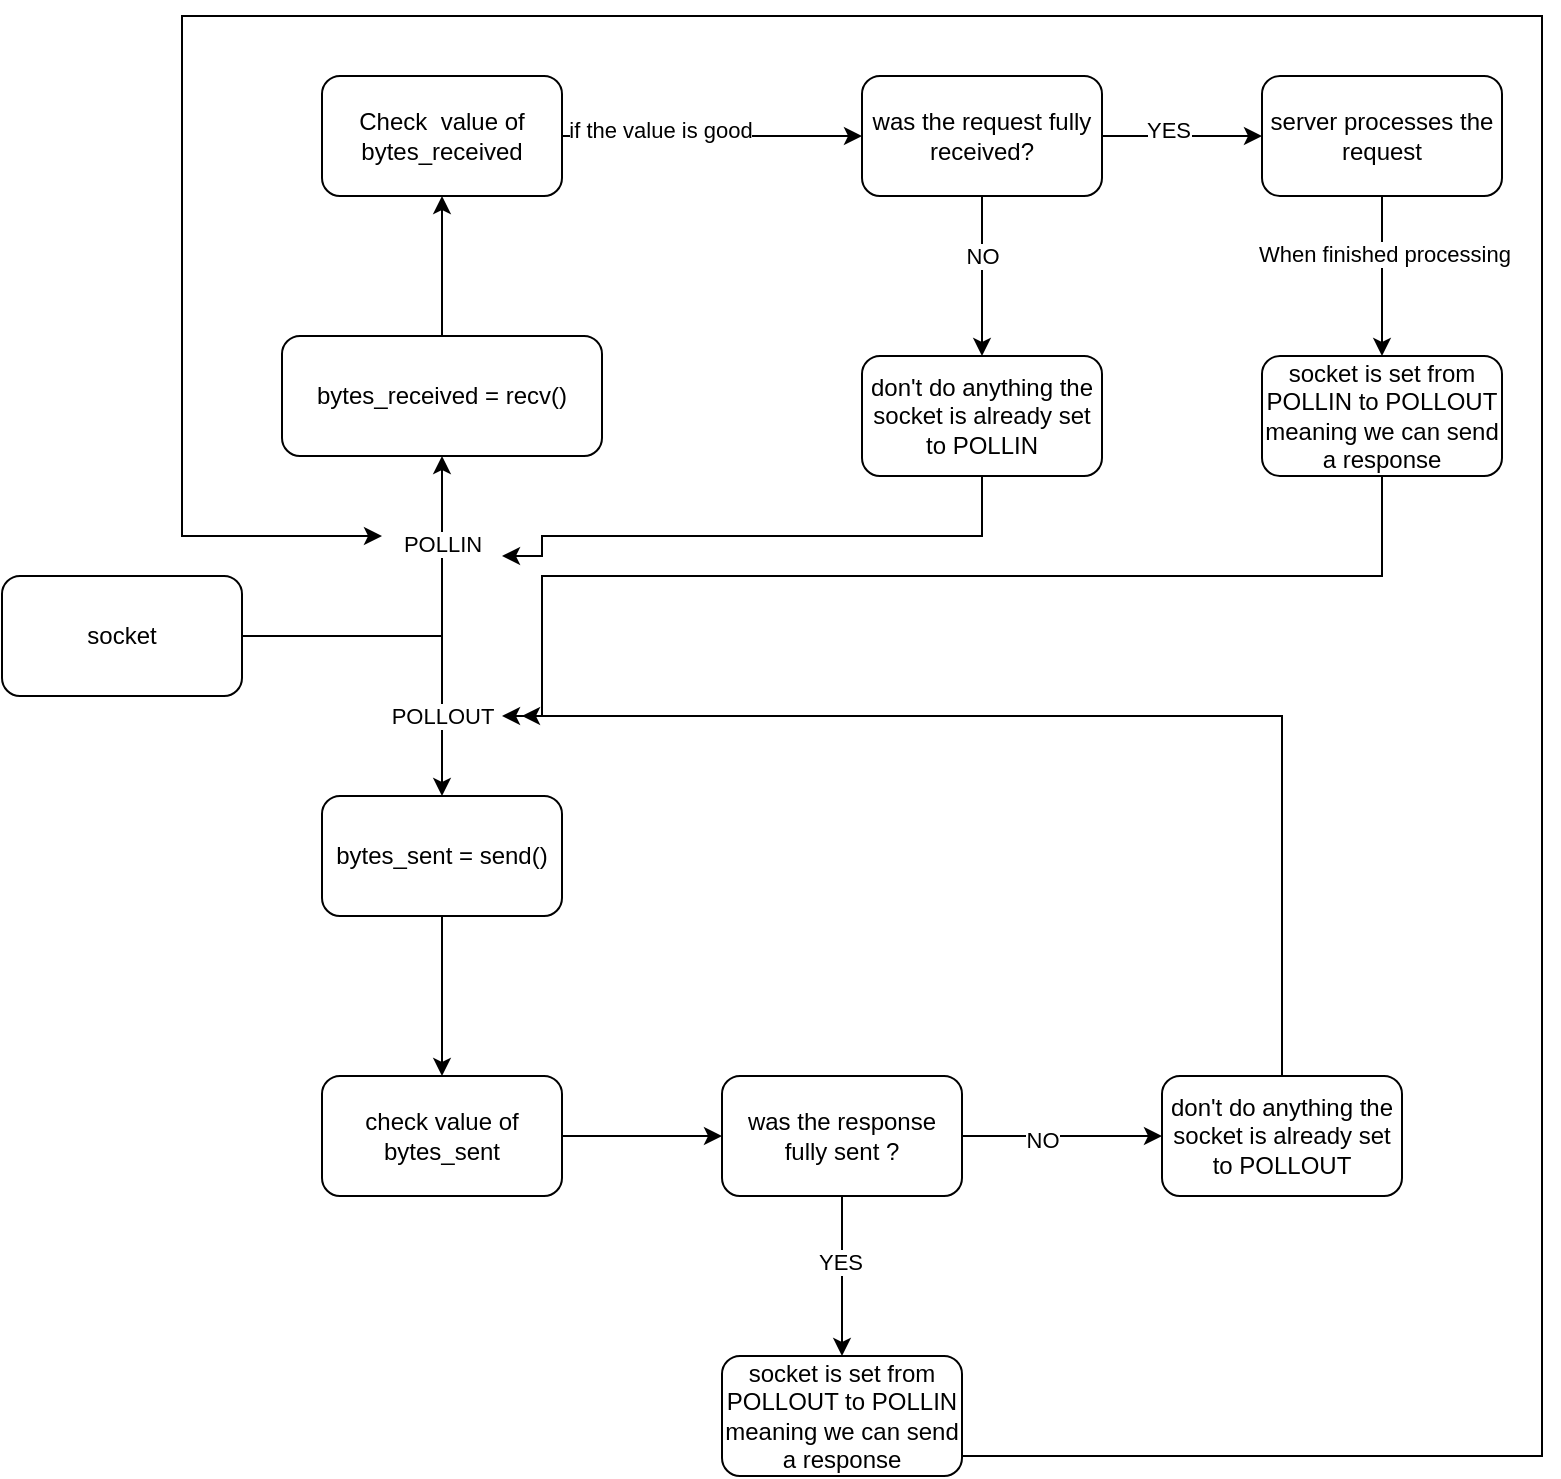 <mxfile version="21.8.2" type="github">
  <diagram id="C5RBs43oDa-KdzZeNtuy" name="Page-1">
    <mxGraphModel dx="714" dy="756" grid="1" gridSize="10" guides="1" tooltips="1" connect="1" arrows="1" fold="1" page="1" pageScale="1" pageWidth="827" pageHeight="1169" math="0" shadow="0">
      <root>
        <mxCell id="WIyWlLk6GJQsqaUBKTNV-0" />
        <mxCell id="WIyWlLk6GJQsqaUBKTNV-1" parent="WIyWlLk6GJQsqaUBKTNV-0" />
        <mxCell id="pYMs28f-keBUOKrRk7K_-54" value="POLLIN" style="edgeStyle=orthogonalEdgeStyle;rounded=0;orthogonalLoop=1;jettySize=auto;html=1;" edge="1" parent="WIyWlLk6GJQsqaUBKTNV-1" source="pYMs28f-keBUOKrRk7K_-52" target="pYMs28f-keBUOKrRk7K_-53">
          <mxGeometry x="0.538" relative="1" as="geometry">
            <mxPoint as="offset" />
          </mxGeometry>
        </mxCell>
        <mxCell id="pYMs28f-keBUOKrRk7K_-56" value="" style="edgeStyle=orthogonalEdgeStyle;rounded=0;orthogonalLoop=1;jettySize=auto;html=1;" edge="1" parent="WIyWlLk6GJQsqaUBKTNV-1">
          <mxGeometry relative="1" as="geometry">
            <mxPoint x="150" y="350" as="sourcePoint" />
            <mxPoint x="230" y="430" as="targetPoint" />
            <Array as="points">
              <mxPoint x="230" y="350" />
            </Array>
          </mxGeometry>
        </mxCell>
        <mxCell id="pYMs28f-keBUOKrRk7K_-58" value="POLLOUT" style="edgeLabel;html=1;align=center;verticalAlign=middle;resizable=0;points=[];" vertex="1" connectable="0" parent="pYMs28f-keBUOKrRk7K_-56">
          <mxGeometry x="0.557" y="1" relative="1" as="geometry">
            <mxPoint x="-1" y="-5" as="offset" />
          </mxGeometry>
        </mxCell>
        <mxCell id="pYMs28f-keBUOKrRk7K_-52" value="socket" style="rounded=1;whiteSpace=wrap;html=1;" vertex="1" parent="WIyWlLk6GJQsqaUBKTNV-1">
          <mxGeometry x="10" y="320" width="120" height="60" as="geometry" />
        </mxCell>
        <mxCell id="pYMs28f-keBUOKrRk7K_-60" value="" style="edgeStyle=orthogonalEdgeStyle;rounded=0;orthogonalLoop=1;jettySize=auto;html=1;" edge="1" parent="WIyWlLk6GJQsqaUBKTNV-1" source="pYMs28f-keBUOKrRk7K_-53" target="pYMs28f-keBUOKrRk7K_-59">
          <mxGeometry relative="1" as="geometry" />
        </mxCell>
        <mxCell id="pYMs28f-keBUOKrRk7K_-53" value="bytes_received = recv()" style="whiteSpace=wrap;html=1;rounded=1;" vertex="1" parent="WIyWlLk6GJQsqaUBKTNV-1">
          <mxGeometry x="150" y="200" width="160" height="60" as="geometry" />
        </mxCell>
        <mxCell id="pYMs28f-keBUOKrRk7K_-76" value="" style="edgeStyle=orthogonalEdgeStyle;rounded=0;orthogonalLoop=1;jettySize=auto;html=1;" edge="1" parent="WIyWlLk6GJQsqaUBKTNV-1" source="pYMs28f-keBUOKrRk7K_-55" target="pYMs28f-keBUOKrRk7K_-75">
          <mxGeometry relative="1" as="geometry" />
        </mxCell>
        <mxCell id="pYMs28f-keBUOKrRk7K_-55" value="bytes_sent = send()" style="whiteSpace=wrap;html=1;rounded=1;" vertex="1" parent="WIyWlLk6GJQsqaUBKTNV-1">
          <mxGeometry x="170" y="430" width="120" height="60" as="geometry" />
        </mxCell>
        <mxCell id="pYMs28f-keBUOKrRk7K_-63" value="" style="edgeStyle=orthogonalEdgeStyle;rounded=0;orthogonalLoop=1;jettySize=auto;html=1;" edge="1" parent="WIyWlLk6GJQsqaUBKTNV-1" source="pYMs28f-keBUOKrRk7K_-59" target="pYMs28f-keBUOKrRk7K_-62">
          <mxGeometry relative="1" as="geometry" />
        </mxCell>
        <mxCell id="pYMs28f-keBUOKrRk7K_-64" value="if the value is good" style="edgeLabel;html=1;align=center;verticalAlign=middle;resizable=0;points=[];" vertex="1" connectable="0" parent="pYMs28f-keBUOKrRk7K_-63">
          <mxGeometry x="-0.35" y="3" relative="1" as="geometry">
            <mxPoint as="offset" />
          </mxGeometry>
        </mxCell>
        <mxCell id="pYMs28f-keBUOKrRk7K_-59" value="Check&amp;nbsp; value of bytes_received" style="whiteSpace=wrap;html=1;rounded=1;" vertex="1" parent="WIyWlLk6GJQsqaUBKTNV-1">
          <mxGeometry x="170" y="70" width="120" height="60" as="geometry" />
        </mxCell>
        <mxCell id="pYMs28f-keBUOKrRk7K_-66" value="" style="edgeStyle=orthogonalEdgeStyle;rounded=0;orthogonalLoop=1;jettySize=auto;html=1;" edge="1" parent="WIyWlLk6GJQsqaUBKTNV-1" source="pYMs28f-keBUOKrRk7K_-62" target="pYMs28f-keBUOKrRk7K_-65">
          <mxGeometry relative="1" as="geometry" />
        </mxCell>
        <mxCell id="pYMs28f-keBUOKrRk7K_-67" value="YES" style="edgeLabel;html=1;align=center;verticalAlign=middle;resizable=0;points=[];" vertex="1" connectable="0" parent="pYMs28f-keBUOKrRk7K_-66">
          <mxGeometry x="-0.175" y="3" relative="1" as="geometry">
            <mxPoint as="offset" />
          </mxGeometry>
        </mxCell>
        <mxCell id="pYMs28f-keBUOKrRk7K_-69" value="" style="edgeStyle=orthogonalEdgeStyle;rounded=0;orthogonalLoop=1;jettySize=auto;html=1;" edge="1" parent="WIyWlLk6GJQsqaUBKTNV-1" source="pYMs28f-keBUOKrRk7K_-62" target="pYMs28f-keBUOKrRk7K_-68">
          <mxGeometry relative="1" as="geometry" />
        </mxCell>
        <mxCell id="pYMs28f-keBUOKrRk7K_-74" value="NO" style="edgeLabel;html=1;align=center;verticalAlign=middle;resizable=0;points=[];" vertex="1" connectable="0" parent="pYMs28f-keBUOKrRk7K_-69">
          <mxGeometry x="-0.3" y="-2" relative="1" as="geometry">
            <mxPoint x="2" y="2" as="offset" />
          </mxGeometry>
        </mxCell>
        <mxCell id="pYMs28f-keBUOKrRk7K_-62" value="was the request fully received?" style="whiteSpace=wrap;html=1;rounded=1;" vertex="1" parent="WIyWlLk6GJQsqaUBKTNV-1">
          <mxGeometry x="440" y="70" width="120" height="60" as="geometry" />
        </mxCell>
        <mxCell id="pYMs28f-keBUOKrRk7K_-72" value="" style="edgeStyle=orthogonalEdgeStyle;rounded=0;orthogonalLoop=1;jettySize=auto;html=1;" edge="1" parent="WIyWlLk6GJQsqaUBKTNV-1" source="pYMs28f-keBUOKrRk7K_-65" target="pYMs28f-keBUOKrRk7K_-71">
          <mxGeometry relative="1" as="geometry" />
        </mxCell>
        <mxCell id="pYMs28f-keBUOKrRk7K_-73" value="When finished processing" style="edgeLabel;html=1;align=center;verticalAlign=middle;resizable=0;points=[];" vertex="1" connectable="0" parent="pYMs28f-keBUOKrRk7K_-72">
          <mxGeometry x="-0.275" y="1" relative="1" as="geometry">
            <mxPoint as="offset" />
          </mxGeometry>
        </mxCell>
        <mxCell id="pYMs28f-keBUOKrRk7K_-65" value="server processes the request" style="whiteSpace=wrap;html=1;rounded=1;" vertex="1" parent="WIyWlLk6GJQsqaUBKTNV-1">
          <mxGeometry x="640" y="70" width="120" height="60" as="geometry" />
        </mxCell>
        <mxCell id="pYMs28f-keBUOKrRk7K_-89" value="" style="edgeStyle=orthogonalEdgeStyle;rounded=0;orthogonalLoop=1;jettySize=auto;html=1;exitX=0.5;exitY=1;exitDx=0;exitDy=0;" edge="1" parent="WIyWlLk6GJQsqaUBKTNV-1" source="pYMs28f-keBUOKrRk7K_-68">
          <mxGeometry relative="1" as="geometry">
            <mxPoint x="260" y="310" as="targetPoint" />
            <Array as="points">
              <mxPoint x="500" y="300" />
              <mxPoint x="280" y="300" />
            </Array>
          </mxGeometry>
        </mxCell>
        <mxCell id="pYMs28f-keBUOKrRk7K_-68" value="don&#39;t do anything the socket is already set to POLLIN" style="whiteSpace=wrap;html=1;rounded=1;" vertex="1" parent="WIyWlLk6GJQsqaUBKTNV-1">
          <mxGeometry x="440" y="210" width="120" height="60" as="geometry" />
        </mxCell>
        <mxCell id="pYMs28f-keBUOKrRk7K_-85" value="" style="edgeStyle=orthogonalEdgeStyle;rounded=0;orthogonalLoop=1;jettySize=auto;html=1;exitX=0.5;exitY=1;exitDx=0;exitDy=0;" edge="1" parent="WIyWlLk6GJQsqaUBKTNV-1" source="pYMs28f-keBUOKrRk7K_-71">
          <mxGeometry relative="1" as="geometry">
            <mxPoint x="260" y="390" as="targetPoint" />
            <Array as="points">
              <mxPoint x="700" y="320" />
              <mxPoint x="280" y="320" />
              <mxPoint x="280" y="390" />
            </Array>
          </mxGeometry>
        </mxCell>
        <mxCell id="pYMs28f-keBUOKrRk7K_-71" value="socket is set from POLLIN to POLLOUT&lt;br&gt;meaning we can send a response" style="whiteSpace=wrap;html=1;rounded=1;" vertex="1" parent="WIyWlLk6GJQsqaUBKTNV-1">
          <mxGeometry x="640" y="210" width="120" height="60" as="geometry" />
        </mxCell>
        <mxCell id="pYMs28f-keBUOKrRk7K_-78" value="" style="edgeStyle=orthogonalEdgeStyle;rounded=0;orthogonalLoop=1;jettySize=auto;html=1;" edge="1" parent="WIyWlLk6GJQsqaUBKTNV-1" source="pYMs28f-keBUOKrRk7K_-75" target="pYMs28f-keBUOKrRk7K_-77">
          <mxGeometry relative="1" as="geometry" />
        </mxCell>
        <mxCell id="pYMs28f-keBUOKrRk7K_-75" value="check value of bytes_sent" style="whiteSpace=wrap;html=1;rounded=1;" vertex="1" parent="WIyWlLk6GJQsqaUBKTNV-1">
          <mxGeometry x="170" y="570" width="120" height="60" as="geometry" />
        </mxCell>
        <mxCell id="pYMs28f-keBUOKrRk7K_-80" value="" style="edgeStyle=orthogonalEdgeStyle;rounded=0;orthogonalLoop=1;jettySize=auto;html=1;" edge="1" parent="WIyWlLk6GJQsqaUBKTNV-1" source="pYMs28f-keBUOKrRk7K_-77" target="pYMs28f-keBUOKrRk7K_-79">
          <mxGeometry relative="1" as="geometry" />
        </mxCell>
        <mxCell id="pYMs28f-keBUOKrRk7K_-81" value="NO" style="edgeLabel;html=1;align=center;verticalAlign=middle;resizable=0;points=[];" vertex="1" connectable="0" parent="pYMs28f-keBUOKrRk7K_-80">
          <mxGeometry x="-0.2" y="-2" relative="1" as="geometry">
            <mxPoint as="offset" />
          </mxGeometry>
        </mxCell>
        <mxCell id="pYMs28f-keBUOKrRk7K_-93" value="" style="edgeStyle=orthogonalEdgeStyle;rounded=0;orthogonalLoop=1;jettySize=auto;html=1;" edge="1" parent="WIyWlLk6GJQsqaUBKTNV-1" source="pYMs28f-keBUOKrRk7K_-77" target="pYMs28f-keBUOKrRk7K_-92">
          <mxGeometry relative="1" as="geometry" />
        </mxCell>
        <mxCell id="pYMs28f-keBUOKrRk7K_-94" value="YES" style="edgeLabel;html=1;align=center;verticalAlign=middle;resizable=0;points=[];" vertex="1" connectable="0" parent="pYMs28f-keBUOKrRk7K_-93">
          <mxGeometry x="-0.175" y="-1" relative="1" as="geometry">
            <mxPoint as="offset" />
          </mxGeometry>
        </mxCell>
        <mxCell id="pYMs28f-keBUOKrRk7K_-77" value="was the response fully sent ?" style="whiteSpace=wrap;html=1;rounded=1;" vertex="1" parent="WIyWlLk6GJQsqaUBKTNV-1">
          <mxGeometry x="370" y="570" width="120" height="60" as="geometry" />
        </mxCell>
        <mxCell id="pYMs28f-keBUOKrRk7K_-91" value="" style="edgeStyle=orthogonalEdgeStyle;rounded=0;orthogonalLoop=1;jettySize=auto;html=1;" edge="1" parent="WIyWlLk6GJQsqaUBKTNV-1" source="pYMs28f-keBUOKrRk7K_-79">
          <mxGeometry relative="1" as="geometry">
            <mxPoint x="270" y="390" as="targetPoint" />
            <Array as="points">
              <mxPoint x="650" y="390" />
            </Array>
          </mxGeometry>
        </mxCell>
        <mxCell id="pYMs28f-keBUOKrRk7K_-79" value="don&#39;t do anything the socket is already set to POLLOUT" style="whiteSpace=wrap;html=1;rounded=1;" vertex="1" parent="WIyWlLk6GJQsqaUBKTNV-1">
          <mxGeometry x="590" y="570" width="120" height="60" as="geometry" />
        </mxCell>
        <mxCell id="pYMs28f-keBUOKrRk7K_-96" value="" style="edgeStyle=orthogonalEdgeStyle;rounded=0;orthogonalLoop=1;jettySize=auto;html=1;" edge="1" parent="WIyWlLk6GJQsqaUBKTNV-1" source="pYMs28f-keBUOKrRk7K_-92">
          <mxGeometry relative="1" as="geometry">
            <mxPoint x="200" y="300" as="targetPoint" />
            <Array as="points">
              <mxPoint x="780" y="760" />
              <mxPoint x="780" y="40" />
              <mxPoint x="100" y="40" />
            </Array>
          </mxGeometry>
        </mxCell>
        <mxCell id="pYMs28f-keBUOKrRk7K_-92" value="socket is set from POLLOUT to POLLIN&lt;br style=&quot;border-color: var(--border-color);&quot;&gt;meaning we can send a response" style="whiteSpace=wrap;html=1;rounded=1;" vertex="1" parent="WIyWlLk6GJQsqaUBKTNV-1">
          <mxGeometry x="370" y="710" width="120" height="60" as="geometry" />
        </mxCell>
      </root>
    </mxGraphModel>
  </diagram>
</mxfile>
